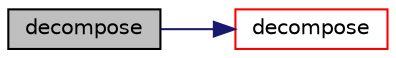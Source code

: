 digraph "decompose"
{
  bgcolor="transparent";
  edge [fontname="Helvetica",fontsize="10",labelfontname="Helvetica",labelfontsize="10"];
  node [fontname="Helvetica",fontsize="10",shape=record];
  rankdir="LR";
  Node76 [label="decompose",height=0.2,width=0.4,color="black", fillcolor="grey75", style="filled", fontcolor="black"];
  Node76 -> Node77 [color="midnightblue",fontsize="10",style="solid",fontname="Helvetica"];
  Node77 [label="decompose",height=0.2,width=0.4,color="red",URL="$a29957.html#af35cc8357a4fc80a84af3b7ace0b44d3",tooltip="Return for every coordinate the wanted processor number. "];
}
